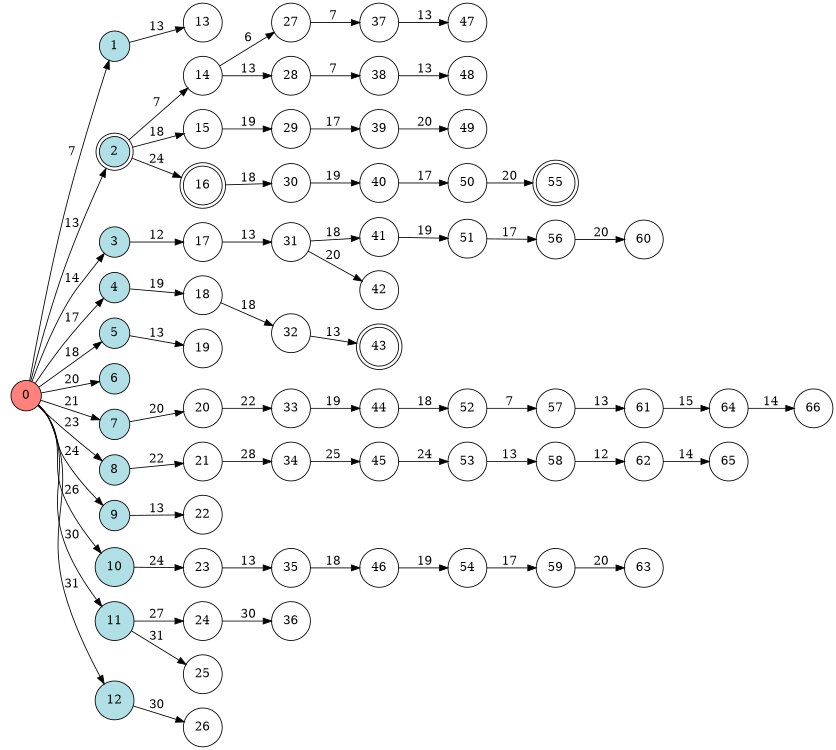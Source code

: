 digraph APTA {
__start0 [label="" shape="none"];

rankdir=LR;
size="8,5";

s0 [style="filled", color="black", fillcolor="#ff817b" shape="circle", label="0"];
s1 [style="filled", color="black", fillcolor="powderblue" shape="circle", label="1"];
s2 [style="rounded,filled", color="black", fillcolor="powderblue" shape="doublecircle", label="2"];
s3 [style="filled", color="black", fillcolor="powderblue" shape="circle", label="3"];
s4 [style="filled", color="black", fillcolor="powderblue" shape="circle", label="4"];
s5 [style="filled", color="black", fillcolor="powderblue" shape="circle", label="5"];
s6 [style="filled", color="black", fillcolor="powderblue" shape="circle", label="6"];
s7 [style="filled", color="black", fillcolor="powderblue" shape="circle", label="7"];
s8 [style="filled", color="black", fillcolor="powderblue" shape="circle", label="8"];
s9 [style="filled", color="black", fillcolor="powderblue" shape="circle", label="9"];
s10 [style="filled", color="black", fillcolor="powderblue" shape="circle", label="10"];
s11 [style="filled", color="black", fillcolor="powderblue" shape="circle", label="11"];
s12 [style="filled", color="black", fillcolor="powderblue" shape="circle", label="12"];
s13 [style="filled", color="black", fillcolor="white" shape="circle", label="13"];
s14 [style="filled", color="black", fillcolor="white" shape="circle", label="14"];
s15 [style="filled", color="black", fillcolor="white" shape="circle", label="15"];
s16 [style="rounded,filled", color="black", fillcolor="white" shape="doublecircle", label="16"];
s17 [style="filled", color="black", fillcolor="white" shape="circle", label="17"];
s18 [style="filled", color="black", fillcolor="white" shape="circle", label="18"];
s19 [style="filled", color="black", fillcolor="white" shape="circle", label="19"];
s20 [style="filled", color="black", fillcolor="white" shape="circle", label="20"];
s21 [style="filled", color="black", fillcolor="white" shape="circle", label="21"];
s22 [style="filled", color="black", fillcolor="white" shape="circle", label="22"];
s23 [style="filled", color="black", fillcolor="white" shape="circle", label="23"];
s24 [style="filled", color="black", fillcolor="white" shape="circle", label="24"];
s25 [style="filled", color="black", fillcolor="white" shape="circle", label="25"];
s26 [style="filled", color="black", fillcolor="white" shape="circle", label="26"];
s27 [style="filled", color="black", fillcolor="white" shape="circle", label="27"];
s28 [style="filled", color="black", fillcolor="white" shape="circle", label="28"];
s29 [style="filled", color="black", fillcolor="white" shape="circle", label="29"];
s30 [style="filled", color="black", fillcolor="white" shape="circle", label="30"];
s31 [style="filled", color="black", fillcolor="white" shape="circle", label="31"];
s32 [style="filled", color="black", fillcolor="white" shape="circle", label="32"];
s33 [style="filled", color="black", fillcolor="white" shape="circle", label="33"];
s34 [style="filled", color="black", fillcolor="white" shape="circle", label="34"];
s35 [style="filled", color="black", fillcolor="white" shape="circle", label="35"];
s36 [style="filled", color="black", fillcolor="white" shape="circle", label="36"];
s37 [style="filled", color="black", fillcolor="white" shape="circle", label="37"];
s38 [style="filled", color="black", fillcolor="white" shape="circle", label="38"];
s39 [style="filled", color="black", fillcolor="white" shape="circle", label="39"];
s40 [style="filled", color="black", fillcolor="white" shape="circle", label="40"];
s41 [style="filled", color="black", fillcolor="white" shape="circle", label="41"];
s42 [style="filled", color="black", fillcolor="white" shape="circle", label="42"];
s43 [style="rounded,filled", color="black", fillcolor="white" shape="doublecircle", label="43"];
s44 [style="filled", color="black", fillcolor="white" shape="circle", label="44"];
s45 [style="filled", color="black", fillcolor="white" shape="circle", label="45"];
s46 [style="filled", color="black", fillcolor="white" shape="circle", label="46"];
s47 [style="filled", color="black", fillcolor="white" shape="circle", label="47"];
s48 [style="filled", color="black", fillcolor="white" shape="circle", label="48"];
s49 [style="filled", color="black", fillcolor="white" shape="circle", label="49"];
s50 [style="filled", color="black", fillcolor="white" shape="circle", label="50"];
s51 [style="filled", color="black", fillcolor="white" shape="circle", label="51"];
s52 [style="filled", color="black", fillcolor="white" shape="circle", label="52"];
s53 [style="filled", color="black", fillcolor="white" shape="circle", label="53"];
s54 [style="filled", color="black", fillcolor="white" shape="circle", label="54"];
s55 [style="rounded,filled", color="black", fillcolor="white" shape="doublecircle", label="55"];
s56 [style="filled", color="black", fillcolor="white" shape="circle", label="56"];
s57 [style="filled", color="black", fillcolor="white" shape="circle", label="57"];
s58 [style="filled", color="black", fillcolor="white" shape="circle", label="58"];
s59 [style="filled", color="black", fillcolor="white" shape="circle", label="59"];
s60 [style="filled", color="black", fillcolor="white" shape="circle", label="60"];
s61 [style="filled", color="black", fillcolor="white" shape="circle", label="61"];
s62 [style="filled", color="black", fillcolor="white" shape="circle", label="62"];
s63 [style="filled", color="black", fillcolor="white" shape="circle", label="63"];
s64 [style="filled", color="black", fillcolor="white" shape="circle", label="64"];
s65 [style="filled", color="black", fillcolor="white" shape="circle", label="65"];
s66 [style="filled", color="black", fillcolor="white" shape="circle", label="66"];
s0 -> s1 [label="7"];
s0 -> s2 [label="13"];
s0 -> s3 [label="14"];
s0 -> s4 [label="17"];
s0 -> s5 [label="18"];
s0 -> s6 [label="20"];
s0 -> s7 [label="21"];
s0 -> s8 [label="23"];
s0 -> s9 [label="24"];
s0 -> s10 [label="26"];
s0 -> s11 [label="30"];
s0 -> s12 [label="31"];
s1 -> s13 [label="13"];
s2 -> s14 [label="7"];
s2 -> s15 [label="18"];
s2 -> s16 [label="24"];
s3 -> s17 [label="12"];
s4 -> s18 [label="19"];
s5 -> s19 [label="13"];
s7 -> s20 [label="20"];
s8 -> s21 [label="22"];
s9 -> s22 [label="13"];
s10 -> s23 [label="24"];
s11 -> s24 [label="27"];
s11 -> s25 [label="31"];
s12 -> s26 [label="30"];
s14 -> s27 [label="6"];
s14 -> s28 [label="13"];
s15 -> s29 [label="19"];
s16 -> s30 [label="18"];
s17 -> s31 [label="13"];
s18 -> s32 [label="18"];
s20 -> s33 [label="22"];
s21 -> s34 [label="28"];
s23 -> s35 [label="13"];
s24 -> s36 [label="30"];
s27 -> s37 [label="7"];
s28 -> s38 [label="7"];
s29 -> s39 [label="17"];
s30 -> s40 [label="19"];
s31 -> s41 [label="18"];
s31 -> s42 [label="20"];
s32 -> s43 [label="13"];
s33 -> s44 [label="19"];
s34 -> s45 [label="25"];
s35 -> s46 [label="18"];
s37 -> s47 [label="13"];
s38 -> s48 [label="13"];
s39 -> s49 [label="20"];
s40 -> s50 [label="17"];
s41 -> s51 [label="19"];
s44 -> s52 [label="18"];
s45 -> s53 [label="24"];
s46 -> s54 [label="19"];
s50 -> s55 [label="20"];
s51 -> s56 [label="17"];
s52 -> s57 [label="7"];
s53 -> s58 [label="13"];
s54 -> s59 [label="17"];
s56 -> s60 [label="20"];
s57 -> s61 [label="13"];
s58 -> s62 [label="12"];
s59 -> s63 [label="20"];
s61 -> s64 [label="15"];
s62 -> s65 [label="14"];
s64 -> s66 [label="14"];

}